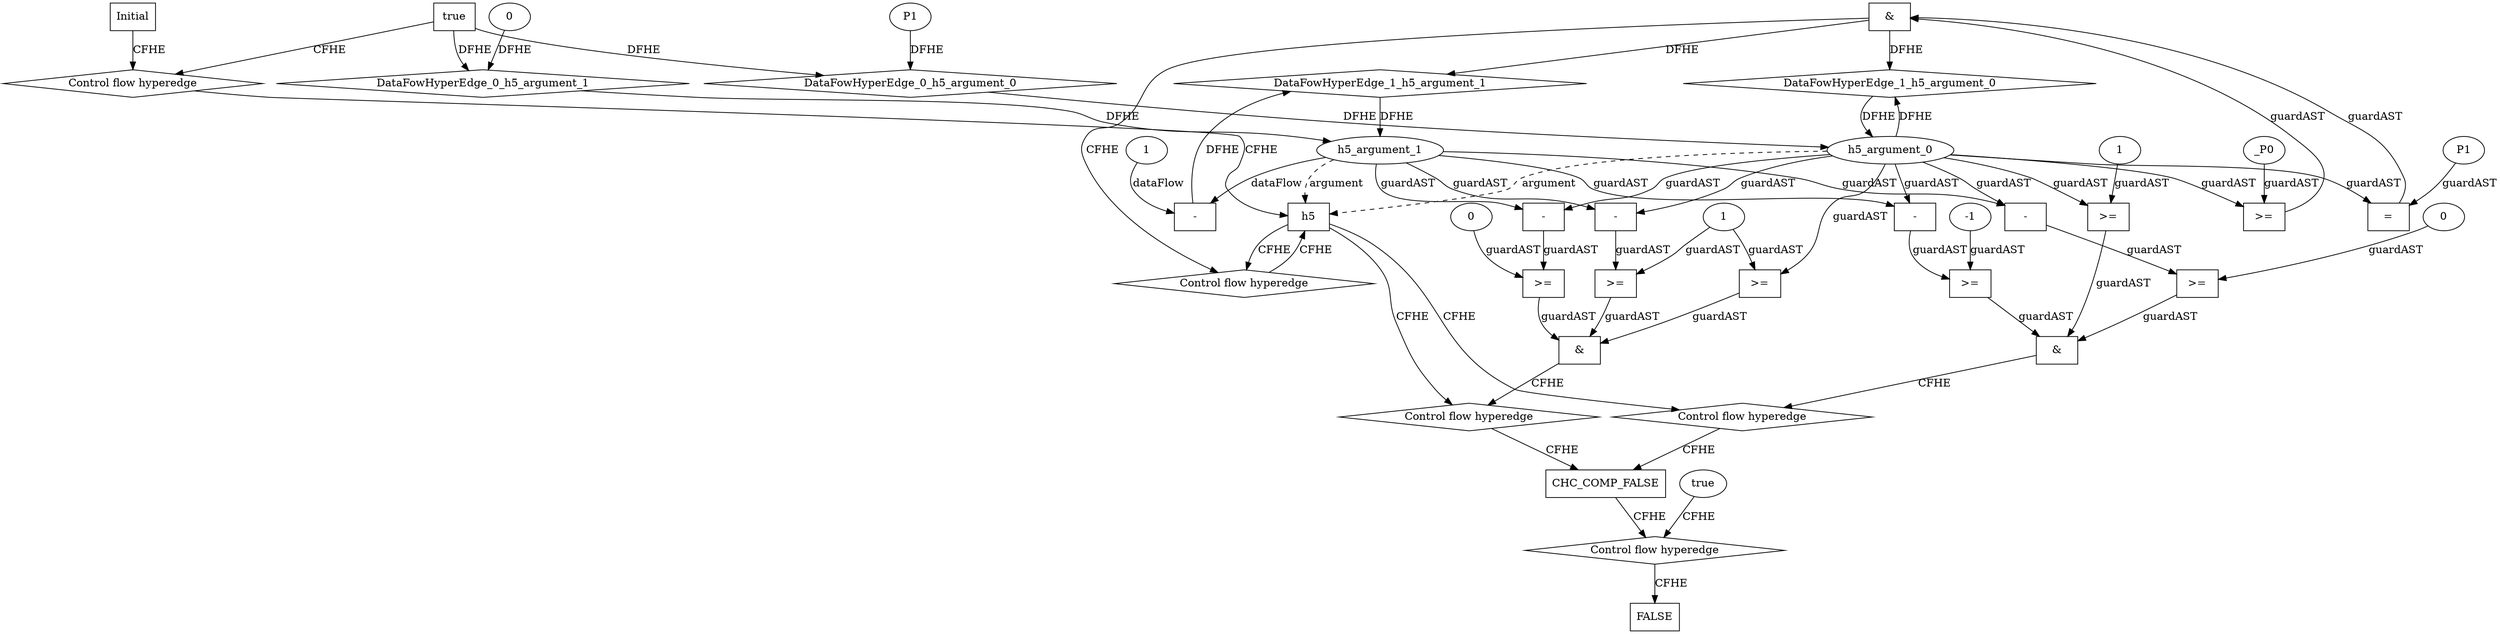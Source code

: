 digraph dag {
"CHC_COMP_FALSE" [label="CHC_COMP_FALSE" nodeName="CHC_COMP_FALSE" class=CONTROL  shape="rect"];
"h5" [label="h5" nodeName="h5" class=CONTROL  shape="rect"];
FALSE [label="FALSE" nodeName=FALSE class=CONTROL  shape="rect"];
Initial [label="Initial" nodeName=Initial class=CONTROL  shape="rect"];
ControlFowHyperEdge_0 [label="Control flow hyperedge" nodeName=ControlFowHyperEdge_0 class=controlFlowHyperEdge shape="diamond"];
"Initial" -> ControlFowHyperEdge_0 [label="CFHE"]
ControlFowHyperEdge_0 -> "h5" [label="CFHE"]
ControlFowHyperEdge_1 [label="Control flow hyperedge" nodeName=ControlFowHyperEdge_1 class=controlFlowHyperEdge shape="diamond"];
"h5" -> ControlFowHyperEdge_1 [label="CFHE"]
ControlFowHyperEdge_1 -> "h5" [label="CFHE"]
ControlFowHyperEdge_2 [label="Control flow hyperedge" nodeName=ControlFowHyperEdge_2 class=controlFlowHyperEdge shape="diamond"];
"h5" -> ControlFowHyperEdge_2 [label="CFHE"]
ControlFowHyperEdge_2 -> "CHC_COMP_FALSE" [label="CFHE"]
ControlFowHyperEdge_3 [label="Control flow hyperedge" nodeName=ControlFowHyperEdge_3 class=controlFlowHyperEdge shape="diamond"];
"h5" -> ControlFowHyperEdge_3 [label="CFHE"]
ControlFowHyperEdge_3 -> "CHC_COMP_FALSE" [label="CFHE"]
ControlFowHyperEdge_4 [label="Control flow hyperedge" nodeName=ControlFowHyperEdge_4 class=controlFlowHyperEdge shape="diamond"];
"CHC_COMP_FALSE" -> ControlFowHyperEdge_4 [label="CFHE"]
ControlFowHyperEdge_4 -> "FALSE" [label="CFHE"]
"h5_argument_0" [label="h5_argument_0" nodeName=argument0 class=argument  head="h5" shape="oval"];
"h5_argument_0" -> "h5"[label="argument" style="dashed"]
"h5_argument_1" [label="h5_argument_1" nodeName=argument1 class=argument  head="h5" shape="oval"];
"h5_argument_1" -> "h5"[label="argument" style="dashed"]

"true_0" [label="true" nodeName="true_0" class=true shape="rect"];
"true_0" -> "ControlFowHyperEdge_0" [label="CFHE"];
"xxxh5___Initial_0xxxdataFlow_0_node_0" [label="P1" nodeName="xxxh5___Initial_0xxxdataFlow_0_node_0" class=symbolicConstant ];

"xxxh5___Initial_0xxxdataFlow1_node_0" [label="0" nodeName="xxxh5___Initial_0xxxdataFlow1_node_0" class=IdealInt ];

"xxxh5___h5_1xxx_and" [label="&" nodeName="xxxh5___h5_1xxx_and" class=Operator shape="rect"];
"xxxh5___h5_1xxxguard_0_node_0" [label=">=" nodeName="xxxh5___h5_1xxxguard_0_node_0" class=Operator  shape="rect"];
"xxxh5___h5_1xxxguard_0_node_2" [label="_P0" nodeName="xxxh5___h5_1xxxguard_0_node_2" class=symbolicConstant ];
"h5_argument_0" -> "xxxh5___h5_1xxxguard_0_node_0"[label="guardAST"]
"xxxh5___h5_1xxxguard_0_node_2" -> "xxxh5___h5_1xxxguard_0_node_0"[label="guardAST"]

"xxxh5___h5_1xxxguard_0_node_0" -> "xxxh5___h5_1xxx_and" [label="guardAST"];
"xxxh5___h5_1xxxguard1_node_0" [label="=" nodeName="xxxh5___h5_1xxxguard1_node_0" class=Operator  shape="rect"];
"xxxh5___h5_1xxxguard1_node_1" [label="P1" nodeName="xxxh5___h5_1xxxguard1_node_1" class=symbolicConstant ];
"xxxh5___h5_1xxxguard1_node_1" -> "xxxh5___h5_1xxxguard1_node_0"[label="guardAST"]
"h5_argument_0" -> "xxxh5___h5_1xxxguard1_node_0"[label="guardAST"]

"xxxh5___h5_1xxxguard1_node_0" -> "xxxh5___h5_1xxx_and" [label="guardAST"];
"xxxh5___h5_1xxx_and" -> "ControlFowHyperEdge_1" [label="CFHE"];
"xxxh5___h5_1xxxdataFlow_0_node_0" [label="-" nodeName="xxxh5___h5_1xxxdataFlow_0_node_0" class= Operator shape="rect"];
"xxxh5___h5_1xxxdataFlow_0_node_2" [label="1" nodeName="xxxh5___h5_1xxxdataFlow_0_node_2" class=IdealInt ];
"h5_argument_1" -> "xxxh5___h5_1xxxdataFlow_0_node_0"[label="dataFlow"]
"xxxh5___h5_1xxxdataFlow_0_node_2" -> "xxxh5___h5_1xxxdataFlow_0_node_0"[label="dataFlow"]

"xxxCHC_COMP_FALSE___h5_2xxx_and" [label="&" nodeName="xxxCHC_COMP_FALSE___h5_2xxx_and" class=Operator shape="rect"];
"xxxCHC_COMP_FALSE___h5_2xxxguard_0_node_0" [label=">=" nodeName="xxxCHC_COMP_FALSE___h5_2xxxguard_0_node_0" class=Operator  shape="rect"];
"xxxCHC_COMP_FALSE___h5_2xxxguard_0_node_1" [label="-" nodeName="xxxCHC_COMP_FALSE___h5_2xxxguard_0_node_1" class= Operator shape="rect"];
"xxxCHC_COMP_FALSE___h5_2xxxguard_0_node_4" [label="1" nodeName="xxxCHC_COMP_FALSE___h5_2xxxguard_0_node_4" class=IdealInt ];
"xxxCHC_COMP_FALSE___h5_2xxxguard_0_node_1" -> "xxxCHC_COMP_FALSE___h5_2xxxguard_0_node_0"[label="guardAST"]
"xxxCHC_COMP_FALSE___h5_2xxxguard_0_node_4" -> "xxxCHC_COMP_FALSE___h5_2xxxguard_0_node_0"[label="guardAST"]
"h5_argument_0" -> "xxxCHC_COMP_FALSE___h5_2xxxguard_0_node_1"[label="guardAST"]
"h5_argument_1" -> "xxxCHC_COMP_FALSE___h5_2xxxguard_0_node_1"[label="guardAST"]

"xxxCHC_COMP_FALSE___h5_2xxxguard_0_node_0" -> "xxxCHC_COMP_FALSE___h5_2xxx_and" [label="guardAST"];
"xxxCHC_COMP_FALSE___h5_2xxxguard1_node_0" [label=">=" nodeName="xxxCHC_COMP_FALSE___h5_2xxxguard1_node_0" class=Operator  shape="rect"];
"h5_argument_0" -> "xxxCHC_COMP_FALSE___h5_2xxxguard1_node_0"[label="guardAST"]
"xxxCHC_COMP_FALSE___h5_2xxxguard_0_node_4" -> "xxxCHC_COMP_FALSE___h5_2xxxguard1_node_0"[label="guardAST"]

"xxxCHC_COMP_FALSE___h5_2xxxguard1_node_0" -> "xxxCHC_COMP_FALSE___h5_2xxx_and" [label="guardAST"];
"xxxCHC_COMP_FALSE___h5_2xxxguard2_node_0" [label=">=" nodeName="xxxCHC_COMP_FALSE___h5_2xxxguard2_node_0" class=Operator  shape="rect"];
"xxxCHC_COMP_FALSE___h5_2xxxguard2_node_1" [label="0" nodeName="xxxCHC_COMP_FALSE___h5_2xxxguard2_node_1" class=IdealInt ];
"xxxCHC_COMP_FALSE___h5_2xxxguard2_node_2" [label="-" nodeName="xxxCHC_COMP_FALSE___h5_2xxxguard2_node_2" class= Operator shape="rect"];
"xxxCHC_COMP_FALSE___h5_2xxxguard2_node_1" -> "xxxCHC_COMP_FALSE___h5_2xxxguard2_node_0"[label="guardAST"]
"xxxCHC_COMP_FALSE___h5_2xxxguard2_node_2" -> "xxxCHC_COMP_FALSE___h5_2xxxguard2_node_0"[label="guardAST"]
"h5_argument_0" -> "xxxCHC_COMP_FALSE___h5_2xxxguard2_node_2"[label="guardAST"]
"h5_argument_1" -> "xxxCHC_COMP_FALSE___h5_2xxxguard2_node_2"[label="guardAST"]

"xxxCHC_COMP_FALSE___h5_2xxxguard2_node_0" -> "xxxCHC_COMP_FALSE___h5_2xxx_and" [label="guardAST"];
"xxxCHC_COMP_FALSE___h5_2xxx_and" -> "ControlFowHyperEdge_2" [label="CFHE"];
"xxxCHC_COMP_FALSE___h5_3xxx_and" [label="&" nodeName="xxxCHC_COMP_FALSE___h5_3xxx_and" class=Operator shape="rect"];
"xxxCHC_COMP_FALSE___h5_3xxxguard_0_node_0" [label=">=" nodeName="xxxCHC_COMP_FALSE___h5_3xxxguard_0_node_0" class=Operator  shape="rect"];
"xxxCHC_COMP_FALSE___h5_3xxxguard_0_node_1" [label="-1" nodeName="xxxCHC_COMP_FALSE___h5_3xxxguard_0_node_1" class=IdealInt ];
"xxxCHC_COMP_FALSE___h5_3xxxguard_0_node_2" [label="-" nodeName="xxxCHC_COMP_FALSE___h5_3xxxguard_0_node_2" class= Operator shape="rect"];
"xxxCHC_COMP_FALSE___h5_3xxxguard_0_node_1" -> "xxxCHC_COMP_FALSE___h5_3xxxguard_0_node_0"[label="guardAST"]
"xxxCHC_COMP_FALSE___h5_3xxxguard_0_node_2" -> "xxxCHC_COMP_FALSE___h5_3xxxguard_0_node_0"[label="guardAST"]
"h5_argument_0" -> "xxxCHC_COMP_FALSE___h5_3xxxguard_0_node_2"[label="guardAST"]
"h5_argument_1" -> "xxxCHC_COMP_FALSE___h5_3xxxguard_0_node_2"[label="guardAST"]

"xxxCHC_COMP_FALSE___h5_3xxxguard_0_node_0" -> "xxxCHC_COMP_FALSE___h5_3xxx_and" [label="guardAST"];
"xxxCHC_COMP_FALSE___h5_3xxxguard1_node_0" [label=">=" nodeName="xxxCHC_COMP_FALSE___h5_3xxxguard1_node_0" class=Operator  shape="rect"];
"xxxCHC_COMP_FALSE___h5_3xxxguard1_node_2" [label="1" nodeName="xxxCHC_COMP_FALSE___h5_3xxxguard1_node_2" class=IdealInt ];
"h5_argument_0" -> "xxxCHC_COMP_FALSE___h5_3xxxguard1_node_0"[label="guardAST"]
"xxxCHC_COMP_FALSE___h5_3xxxguard1_node_2" -> "xxxCHC_COMP_FALSE___h5_3xxxguard1_node_0"[label="guardAST"]

"xxxCHC_COMP_FALSE___h5_3xxxguard1_node_0" -> "xxxCHC_COMP_FALSE___h5_3xxx_and" [label="guardAST"];
"xxxCHC_COMP_FALSE___h5_3xxxguard2_node_0" [label=">=" nodeName="xxxCHC_COMP_FALSE___h5_3xxxguard2_node_0" class=Operator  shape="rect"];
"xxxCHC_COMP_FALSE___h5_3xxxguard2_node_1" [label="0" nodeName="xxxCHC_COMP_FALSE___h5_3xxxguard2_node_1" class=IdealInt ];
"xxxCHC_COMP_FALSE___h5_3xxxguard2_node_2" [label="-" nodeName="xxxCHC_COMP_FALSE___h5_3xxxguard2_node_2" class= Operator shape="rect"];
"xxxCHC_COMP_FALSE___h5_3xxxguard2_node_1" -> "xxxCHC_COMP_FALSE___h5_3xxxguard2_node_0"[label="guardAST"]
"xxxCHC_COMP_FALSE___h5_3xxxguard2_node_2" -> "xxxCHC_COMP_FALSE___h5_3xxxguard2_node_0"[label="guardAST"]
"h5_argument_0" -> "xxxCHC_COMP_FALSE___h5_3xxxguard2_node_2"[label="guardAST"]
"h5_argument_1" -> "xxxCHC_COMP_FALSE___h5_3xxxguard2_node_2"[label="guardAST"]

"xxxCHC_COMP_FALSE___h5_3xxxguard2_node_0" -> "xxxCHC_COMP_FALSE___h5_3xxx_and" [label="guardAST"];
"xxxCHC_COMP_FALSE___h5_3xxx_and" -> "ControlFowHyperEdge_3" [label="CFHE"];
"xxxFALSE___CHC_COMP_FALSE_4xxxguard_0_node_0" [label="true" nodeName="xxxFALSE___CHC_COMP_FALSE_4xxxguard_0_node_0" class=Constant ];

"xxxFALSE___CHC_COMP_FALSE_4xxxguard_0_node_0" -> "ControlFowHyperEdge_4" [label="CFHE"];
"h5_argument_0" -> "DataFowHyperEdge_1_h5_argument_0"[label="DFHE"]
"DataFowHyperEdge_1_h5_argument_0" [label="DataFowHyperEdge_1_h5_argument_0" nodeName="DataFowHyperEdge_1_h5_argument_0" class=DataFlowHyperedge shape="diamond"];
"DataFowHyperEdge_1_h5_argument_0" -> "h5_argument_0"[label="DFHE"]
"xxxh5___h5_1xxx_and" -> "DataFowHyperEdge_1_h5_argument_0"[label="DFHE"]
"DataFowHyperEdge_0_h5_argument_0" [label="DataFowHyperEdge_0_h5_argument_0" nodeName="DataFowHyperEdge_0_h5_argument_0" class=DataFlowHyperedge shape="diamond"];
"DataFowHyperEdge_0_h5_argument_0" -> "h5_argument_0"[label="DFHE"]
"true_0" -> "DataFowHyperEdge_0_h5_argument_0" [label="DFHE"];
"xxxh5___Initial_0xxxdataFlow_0_node_0" -> "DataFowHyperEdge_0_h5_argument_0" [label="DFHE"];
"DataFowHyperEdge_0_h5_argument_1" [label="DataFowHyperEdge_0_h5_argument_1" nodeName="DataFowHyperEdge_0_h5_argument_1" class=DataFlowHyperedge shape="diamond"];
"DataFowHyperEdge_0_h5_argument_1" -> "h5_argument_1"[label="DFHE"]
"true_0" -> "DataFowHyperEdge_0_h5_argument_1" [label="DFHE"];
"xxxh5___Initial_0xxxdataFlow1_node_0" -> "DataFowHyperEdge_0_h5_argument_1" [label="DFHE"];
"DataFowHyperEdge_1_h5_argument_1" [label="DataFowHyperEdge_1_h5_argument_1" nodeName="DataFowHyperEdge_1_h5_argument_1" class=DataFlowHyperedge shape="diamond"];
"DataFowHyperEdge_1_h5_argument_1" -> "h5_argument_1"[label="DFHE"]
"xxxh5___h5_1xxx_and" -> "DataFowHyperEdge_1_h5_argument_1"[label="DFHE"]
"xxxh5___h5_1xxxdataFlow_0_node_0" -> "DataFowHyperEdge_1_h5_argument_1" [label="DFHE"];




}
